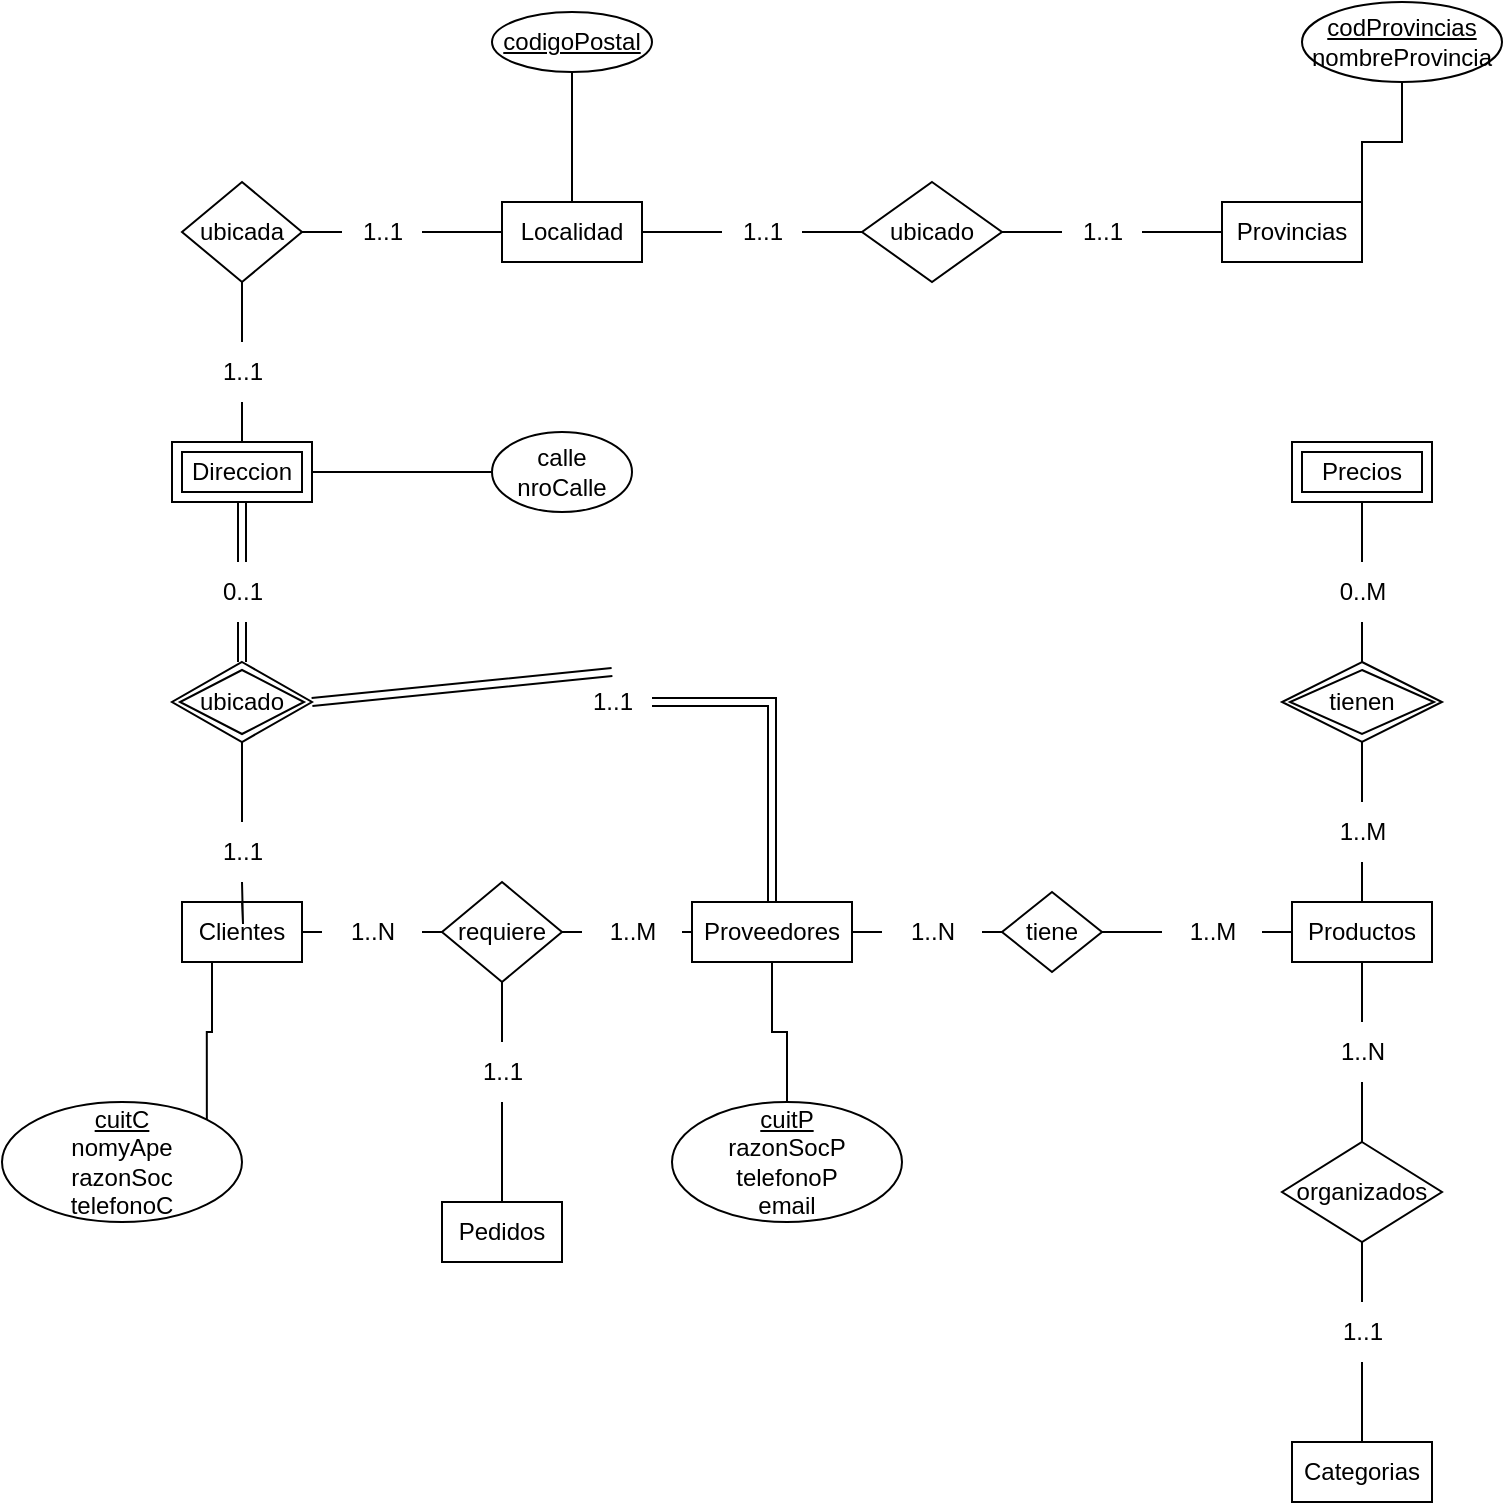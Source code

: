 <mxfile version="21.4.0" type="github">
  <diagram id="R2lEEEUBdFMjLlhIrx00" name="Page-1">
    <mxGraphModel dx="1050" dy="541" grid="1" gridSize="10" guides="1" tooltips="1" connect="1" arrows="1" fold="1" page="1" pageScale="1" pageWidth="850" pageHeight="1100" math="0" shadow="0" extFonts="Permanent Marker^https://fonts.googleapis.com/css?family=Permanent+Marker">
      <root>
        <mxCell id="0" />
        <mxCell id="1" parent="0" />
        <mxCell id="ZxSOaqw5SQPIyXr6wzhH-33" style="edgeStyle=orthogonalEdgeStyle;rounded=0;orthogonalLoop=1;jettySize=auto;html=1;exitX=1;exitY=0.5;exitDx=0;exitDy=0;entryX=0;entryY=0.5;entryDx=0;entryDy=0;endArrow=none;endFill=0;" edge="1" parent="1" source="ZxSOaqw5SQPIyXr6wzhH-56" target="ZxSOaqw5SQPIyXr6wzhH-10">
          <mxGeometry relative="1" as="geometry" />
        </mxCell>
        <mxCell id="ZxSOaqw5SQPIyXr6wzhH-85" style="edgeStyle=orthogonalEdgeStyle;rounded=0;orthogonalLoop=1;jettySize=auto;html=1;exitX=0.5;exitY=1;exitDx=0;exitDy=0;endArrow=none;endFill=0;" edge="1" parent="1" source="ZxSOaqw5SQPIyXr6wzhH-1" target="ZxSOaqw5SQPIyXr6wzhH-84">
          <mxGeometry relative="1" as="geometry" />
        </mxCell>
        <mxCell id="ZxSOaqw5SQPIyXr6wzhH-1" value="Proveedores" style="whiteSpace=wrap;html=1;align=center;" vertex="1" parent="1">
          <mxGeometry x="385" y="670" width="80" height="30" as="geometry" />
        </mxCell>
        <mxCell id="ZxSOaqw5SQPIyXr6wzhH-30" style="edgeStyle=orthogonalEdgeStyle;rounded=0;orthogonalLoop=1;jettySize=auto;html=1;exitX=1;exitY=0.5;exitDx=0;exitDy=0;entryX=0;entryY=0.5;entryDx=0;entryDy=0;endArrow=none;endFill=0;" edge="1" parent="1" source="ZxSOaqw5SQPIyXr6wzhH-52" target="ZxSOaqw5SQPIyXr6wzhH-9">
          <mxGeometry relative="1" as="geometry" />
        </mxCell>
        <mxCell id="ZxSOaqw5SQPIyXr6wzhH-79" style="edgeStyle=orthogonalEdgeStyle;rounded=0;orthogonalLoop=1;jettySize=auto;html=1;exitX=0.25;exitY=1;exitDx=0;exitDy=0;entryX=1;entryY=0;entryDx=0;entryDy=0;endArrow=none;endFill=0;" edge="1" parent="1" source="ZxSOaqw5SQPIyXr6wzhH-2" target="ZxSOaqw5SQPIyXr6wzhH-78">
          <mxGeometry relative="1" as="geometry" />
        </mxCell>
        <mxCell id="ZxSOaqw5SQPIyXr6wzhH-2" value="Clientes" style="whiteSpace=wrap;html=1;align=center;" vertex="1" parent="1">
          <mxGeometry x="130" y="670" width="60" height="30" as="geometry" />
        </mxCell>
        <mxCell id="ZxSOaqw5SQPIyXr6wzhH-37" style="edgeStyle=orthogonalEdgeStyle;rounded=0;orthogonalLoop=1;jettySize=auto;html=1;exitX=0.5;exitY=1;exitDx=0;exitDy=0;entryX=0.5;entryY=0;entryDx=0;entryDy=0;endArrow=none;endFill=0;" edge="1" parent="1" source="ZxSOaqw5SQPIyXr6wzhH-69" target="ZxSOaqw5SQPIyXr6wzhH-11">
          <mxGeometry relative="1" as="geometry" />
        </mxCell>
        <mxCell id="ZxSOaqw5SQPIyXr6wzhH-3" value="Productos" style="whiteSpace=wrap;html=1;align=center;" vertex="1" parent="1">
          <mxGeometry x="685" y="670" width="70" height="30" as="geometry" />
        </mxCell>
        <mxCell id="ZxSOaqw5SQPIyXr6wzhH-4" value="Categorias" style="whiteSpace=wrap;html=1;align=center;" vertex="1" parent="1">
          <mxGeometry x="685" y="940" width="70" height="30" as="geometry" />
        </mxCell>
        <mxCell id="ZxSOaqw5SQPIyXr6wzhH-5" value="Pedidos" style="whiteSpace=wrap;html=1;align=center;" vertex="1" parent="1">
          <mxGeometry x="260" y="820" width="60" height="30" as="geometry" />
        </mxCell>
        <mxCell id="ZxSOaqw5SQPIyXr6wzhH-6" value="Precios" style="shape=ext;margin=3;double=1;whiteSpace=wrap;html=1;align=center;" vertex="1" parent="1">
          <mxGeometry x="685" y="440" width="70" height="30" as="geometry" />
        </mxCell>
        <mxCell id="ZxSOaqw5SQPIyXr6wzhH-75" style="edgeStyle=orthogonalEdgeStyle;rounded=0;orthogonalLoop=1;jettySize=auto;html=1;exitX=0.5;exitY=0;exitDx=0;exitDy=0;entryX=0.5;entryY=1;entryDx=0;entryDy=0;endArrow=none;endFill=0;" edge="1" parent="1" source="ZxSOaqw5SQPIyXr6wzhH-7" target="ZxSOaqw5SQPIyXr6wzhH-74">
          <mxGeometry relative="1" as="geometry" />
        </mxCell>
        <mxCell id="ZxSOaqw5SQPIyXr6wzhH-7" value="Localidad" style="whiteSpace=wrap;html=1;align=center;" vertex="1" parent="1">
          <mxGeometry x="290" y="320" width="70" height="30" as="geometry" />
        </mxCell>
        <mxCell id="ZxSOaqw5SQPIyXr6wzhH-18" style="edgeStyle=orthogonalEdgeStyle;rounded=0;orthogonalLoop=1;jettySize=auto;html=1;exitX=0;exitY=0.5;exitDx=0;exitDy=0;entryX=1;entryY=0.5;entryDx=0;entryDy=0;endArrow=none;endFill=0;" edge="1" parent="1" source="ZxSOaqw5SQPIyXr6wzhH-50" target="ZxSOaqw5SQPIyXr6wzhH-16">
          <mxGeometry relative="1" as="geometry" />
        </mxCell>
        <mxCell id="ZxSOaqw5SQPIyXr6wzhH-8" value="Provincias" style="whiteSpace=wrap;html=1;align=center;" vertex="1" parent="1">
          <mxGeometry x="650" y="320" width="70" height="30" as="geometry" />
        </mxCell>
        <mxCell id="ZxSOaqw5SQPIyXr6wzhH-31" style="edgeStyle=orthogonalEdgeStyle;rounded=0;orthogonalLoop=1;jettySize=auto;html=1;exitX=1;exitY=0.5;exitDx=0;exitDy=0;entryX=0;entryY=0.5;entryDx=0;entryDy=0;endArrow=none;endFill=0;" edge="1" parent="1" source="ZxSOaqw5SQPIyXr6wzhH-54" target="ZxSOaqw5SQPIyXr6wzhH-1">
          <mxGeometry relative="1" as="geometry" />
        </mxCell>
        <mxCell id="ZxSOaqw5SQPIyXr6wzhH-39" style="edgeStyle=orthogonalEdgeStyle;rounded=0;orthogonalLoop=1;jettySize=auto;html=1;exitX=0.5;exitY=1;exitDx=0;exitDy=0;endArrow=none;endFill=0;" edge="1" parent="1" source="ZxSOaqw5SQPIyXr6wzhH-60" target="ZxSOaqw5SQPIyXr6wzhH-5">
          <mxGeometry relative="1" as="geometry" />
        </mxCell>
        <mxCell id="ZxSOaqw5SQPIyXr6wzhH-9" value="requiere" style="shape=rhombus;perimeter=rhombusPerimeter;whiteSpace=wrap;html=1;align=center;" vertex="1" parent="1">
          <mxGeometry x="260" y="660" width="60" height="50" as="geometry" />
        </mxCell>
        <mxCell id="ZxSOaqw5SQPIyXr6wzhH-34" style="edgeStyle=orthogonalEdgeStyle;rounded=0;orthogonalLoop=1;jettySize=auto;html=1;exitX=1;exitY=0.5;exitDx=0;exitDy=0;entryX=0;entryY=0.5;entryDx=0;entryDy=0;endArrow=none;endFill=0;" edge="1" parent="1" source="ZxSOaqw5SQPIyXr6wzhH-58" target="ZxSOaqw5SQPIyXr6wzhH-3">
          <mxGeometry relative="1" as="geometry" />
        </mxCell>
        <mxCell id="ZxSOaqw5SQPIyXr6wzhH-10" value="tiene" style="shape=rhombus;perimeter=rhombusPerimeter;whiteSpace=wrap;html=1;align=center;" vertex="1" parent="1">
          <mxGeometry x="540" y="665" width="50" height="40" as="geometry" />
        </mxCell>
        <mxCell id="ZxSOaqw5SQPIyXr6wzhH-38" style="edgeStyle=orthogonalEdgeStyle;rounded=0;orthogonalLoop=1;jettySize=auto;html=1;exitX=0.5;exitY=1;exitDx=0;exitDy=0;entryX=0.5;entryY=0;entryDx=0;entryDy=0;endArrow=none;endFill=0;" edge="1" parent="1" source="ZxSOaqw5SQPIyXr6wzhH-67" target="ZxSOaqw5SQPIyXr6wzhH-4">
          <mxGeometry relative="1" as="geometry" />
        </mxCell>
        <mxCell id="ZxSOaqw5SQPIyXr6wzhH-11" value="organizados" style="shape=rhombus;perimeter=rhombusPerimeter;whiteSpace=wrap;html=1;align=center;" vertex="1" parent="1">
          <mxGeometry x="680" y="790" width="80" height="50" as="geometry" />
        </mxCell>
        <mxCell id="ZxSOaqw5SQPIyXr6wzhH-77" style="edgeStyle=orthogonalEdgeStyle;rounded=0;orthogonalLoop=1;jettySize=auto;html=1;exitX=1;exitY=0.5;exitDx=0;exitDy=0;entryX=0;entryY=0.5;entryDx=0;entryDy=0;endArrow=none;endFill=0;" edge="1" parent="1" source="ZxSOaqw5SQPIyXr6wzhH-13" target="ZxSOaqw5SQPIyXr6wzhH-76">
          <mxGeometry relative="1" as="geometry" />
        </mxCell>
        <mxCell id="ZxSOaqw5SQPIyXr6wzhH-13" value="Direccion" style="shape=ext;margin=3;double=1;whiteSpace=wrap;html=1;align=center;" vertex="1" parent="1">
          <mxGeometry x="125" y="440" width="70" height="30" as="geometry" />
        </mxCell>
        <mxCell id="ZxSOaqw5SQPIyXr6wzhH-29" style="edgeStyle=orthogonalEdgeStyle;rounded=0;orthogonalLoop=1;jettySize=auto;html=1;exitX=0.5;exitY=1;exitDx=0;exitDy=0;endArrow=none;endFill=0;" edge="1" parent="1" target="ZxSOaqw5SQPIyXr6wzhH-2">
          <mxGeometry relative="1" as="geometry">
            <mxPoint x="160" y="660" as="sourcePoint" />
          </mxGeometry>
        </mxCell>
        <mxCell id="ZxSOaqw5SQPIyXr6wzhH-14" value="ubicado" style="shape=rhombus;double=1;perimeter=rhombusPerimeter;whiteSpace=wrap;html=1;align=center;" vertex="1" parent="1">
          <mxGeometry x="125" y="550" width="70" height="40" as="geometry" />
        </mxCell>
        <mxCell id="ZxSOaqw5SQPIyXr6wzhH-22" style="edgeStyle=orthogonalEdgeStyle;rounded=0;orthogonalLoop=1;jettySize=auto;html=1;exitX=1;exitY=0.5;exitDx=0;exitDy=0;entryX=0;entryY=0.5;entryDx=0;entryDy=0;endArrow=none;endFill=0;" edge="1" parent="1" source="ZxSOaqw5SQPIyXr6wzhH-46" target="ZxSOaqw5SQPIyXr6wzhH-7">
          <mxGeometry relative="1" as="geometry" />
        </mxCell>
        <mxCell id="ZxSOaqw5SQPIyXr6wzhH-23" style="edgeStyle=orthogonalEdgeStyle;rounded=0;orthogonalLoop=1;jettySize=auto;html=1;exitX=0.5;exitY=1;exitDx=0;exitDy=0;entryX=0.5;entryY=0;entryDx=0;entryDy=0;endArrow=none;endFill=0;" edge="1" parent="1" source="ZxSOaqw5SQPIyXr6wzhH-44" target="ZxSOaqw5SQPIyXr6wzhH-13">
          <mxGeometry relative="1" as="geometry" />
        </mxCell>
        <mxCell id="ZxSOaqw5SQPIyXr6wzhH-15" value="ubicada" style="shape=rhombus;perimeter=rhombusPerimeter;whiteSpace=wrap;html=1;align=center;" vertex="1" parent="1">
          <mxGeometry x="130" y="310" width="60" height="50" as="geometry" />
        </mxCell>
        <mxCell id="ZxSOaqw5SQPIyXr6wzhH-19" style="edgeStyle=orthogonalEdgeStyle;rounded=0;orthogonalLoop=1;jettySize=auto;html=1;exitX=0;exitY=0.5;exitDx=0;exitDy=0;entryX=1;entryY=0.5;entryDx=0;entryDy=0;endArrow=none;endFill=0;" edge="1" parent="1" source="ZxSOaqw5SQPIyXr6wzhH-48" target="ZxSOaqw5SQPIyXr6wzhH-7">
          <mxGeometry relative="1" as="geometry" />
        </mxCell>
        <mxCell id="ZxSOaqw5SQPIyXr6wzhH-16" value="ubicado" style="shape=rhombus;perimeter=rhombusPerimeter;whiteSpace=wrap;html=1;align=center;" vertex="1" parent="1">
          <mxGeometry x="470" y="310" width="70" height="50" as="geometry" />
        </mxCell>
        <mxCell id="ZxSOaqw5SQPIyXr6wzhH-35" style="edgeStyle=orthogonalEdgeStyle;rounded=0;orthogonalLoop=1;jettySize=auto;html=1;exitX=0.5;exitY=0;exitDx=0;exitDy=0;entryX=0.5;entryY=1;entryDx=0;entryDy=0;endArrow=none;endFill=0;" edge="1" parent="1" source="ZxSOaqw5SQPIyXr6wzhH-63" target="ZxSOaqw5SQPIyXr6wzhH-6">
          <mxGeometry relative="1" as="geometry" />
        </mxCell>
        <mxCell id="ZxSOaqw5SQPIyXr6wzhH-36" style="edgeStyle=orthogonalEdgeStyle;rounded=0;orthogonalLoop=1;jettySize=auto;html=1;exitX=0.5;exitY=1;exitDx=0;exitDy=0;entryX=0.5;entryY=0;entryDx=0;entryDy=0;endArrow=none;endFill=0;" edge="1" parent="1" source="ZxSOaqw5SQPIyXr6wzhH-65" target="ZxSOaqw5SQPIyXr6wzhH-3">
          <mxGeometry relative="1" as="geometry" />
        </mxCell>
        <mxCell id="ZxSOaqw5SQPIyXr6wzhH-24" value="tienen" style="shape=rhombus;double=1;perimeter=rhombusPerimeter;whiteSpace=wrap;html=1;align=center;" vertex="1" parent="1">
          <mxGeometry x="680" y="550" width="80" height="40" as="geometry" />
        </mxCell>
        <mxCell id="ZxSOaqw5SQPIyXr6wzhH-25" value="" style="shape=link;html=1;rounded=0;exitX=0.5;exitY=1;exitDx=0;exitDy=0;entryX=0.5;entryY=0;entryDx=0;entryDy=0;" edge="1" parent="1" source="ZxSOaqw5SQPIyXr6wzhH-42" target="ZxSOaqw5SQPIyXr6wzhH-14">
          <mxGeometry relative="1" as="geometry">
            <mxPoint x="340" y="540" as="sourcePoint" />
            <mxPoint x="500" y="540" as="targetPoint" />
          </mxGeometry>
        </mxCell>
        <mxCell id="ZxSOaqw5SQPIyXr6wzhH-41" value="" style="edgeStyle=orthogonalEdgeStyle;rounded=0;orthogonalLoop=1;jettySize=auto;html=1;exitX=0.5;exitY=1;exitDx=0;exitDy=0;endArrow=none;endFill=0;" edge="1" parent="1" source="ZxSOaqw5SQPIyXr6wzhH-14">
          <mxGeometry relative="1" as="geometry">
            <mxPoint x="160" y="590" as="sourcePoint" />
            <mxPoint x="160" y="630" as="targetPoint" />
          </mxGeometry>
        </mxCell>
        <mxCell id="ZxSOaqw5SQPIyXr6wzhH-43" value="" style="shape=link;html=1;rounded=0;exitX=0.5;exitY=1;exitDx=0;exitDy=0;entryX=0.5;entryY=0;entryDx=0;entryDy=0;" edge="1" parent="1" source="ZxSOaqw5SQPIyXr6wzhH-13" target="ZxSOaqw5SQPIyXr6wzhH-42">
          <mxGeometry relative="1" as="geometry">
            <mxPoint x="160" y="470" as="sourcePoint" />
            <mxPoint x="160" y="550" as="targetPoint" />
          </mxGeometry>
        </mxCell>
        <mxCell id="ZxSOaqw5SQPIyXr6wzhH-42" value="0..1" style="text;html=1;align=center;verticalAlign=middle;resizable=0;points=[];autosize=1;strokeColor=none;fillColor=none;" vertex="1" parent="1">
          <mxGeometry x="140" y="500" width="40" height="30" as="geometry" />
        </mxCell>
        <mxCell id="ZxSOaqw5SQPIyXr6wzhH-45" value="" style="edgeStyle=orthogonalEdgeStyle;rounded=0;orthogonalLoop=1;jettySize=auto;html=1;exitX=0.5;exitY=1;exitDx=0;exitDy=0;entryX=0.5;entryY=0;entryDx=0;entryDy=0;endArrow=none;endFill=0;" edge="1" parent="1" source="ZxSOaqw5SQPIyXr6wzhH-15" target="ZxSOaqw5SQPIyXr6wzhH-44">
          <mxGeometry relative="1" as="geometry">
            <mxPoint x="160" y="360" as="sourcePoint" />
            <mxPoint x="160" y="440" as="targetPoint" />
          </mxGeometry>
        </mxCell>
        <mxCell id="ZxSOaqw5SQPIyXr6wzhH-44" value="1..1" style="text;html=1;align=center;verticalAlign=middle;resizable=0;points=[];autosize=1;strokeColor=none;fillColor=none;" vertex="1" parent="1">
          <mxGeometry x="140" y="390" width="40" height="30" as="geometry" />
        </mxCell>
        <mxCell id="ZxSOaqw5SQPIyXr6wzhH-47" value="" style="edgeStyle=orthogonalEdgeStyle;rounded=0;orthogonalLoop=1;jettySize=auto;html=1;exitX=1;exitY=0.5;exitDx=0;exitDy=0;entryX=0;entryY=0.5;entryDx=0;entryDy=0;endArrow=none;endFill=0;" edge="1" parent="1" source="ZxSOaqw5SQPIyXr6wzhH-15" target="ZxSOaqw5SQPIyXr6wzhH-46">
          <mxGeometry relative="1" as="geometry">
            <mxPoint x="190" y="335" as="sourcePoint" />
            <mxPoint x="290" y="335" as="targetPoint" />
          </mxGeometry>
        </mxCell>
        <mxCell id="ZxSOaqw5SQPIyXr6wzhH-46" value="1..1" style="text;html=1;align=center;verticalAlign=middle;resizable=0;points=[];autosize=1;strokeColor=none;fillColor=none;" vertex="1" parent="1">
          <mxGeometry x="210" y="320" width="40" height="30" as="geometry" />
        </mxCell>
        <mxCell id="ZxSOaqw5SQPIyXr6wzhH-49" value="" style="edgeStyle=orthogonalEdgeStyle;rounded=0;orthogonalLoop=1;jettySize=auto;html=1;exitX=0;exitY=0.5;exitDx=0;exitDy=0;entryX=1;entryY=0.5;entryDx=0;entryDy=0;endArrow=none;endFill=0;" edge="1" parent="1" source="ZxSOaqw5SQPIyXr6wzhH-16" target="ZxSOaqw5SQPIyXr6wzhH-48">
          <mxGeometry relative="1" as="geometry">
            <mxPoint x="470" y="335" as="sourcePoint" />
            <mxPoint x="360" y="335" as="targetPoint" />
          </mxGeometry>
        </mxCell>
        <mxCell id="ZxSOaqw5SQPIyXr6wzhH-48" value="1..1" style="text;html=1;align=center;verticalAlign=middle;resizable=0;points=[];autosize=1;strokeColor=none;fillColor=none;" vertex="1" parent="1">
          <mxGeometry x="400" y="320" width="40" height="30" as="geometry" />
        </mxCell>
        <mxCell id="ZxSOaqw5SQPIyXr6wzhH-51" value="" style="edgeStyle=orthogonalEdgeStyle;rounded=0;orthogonalLoop=1;jettySize=auto;html=1;exitX=0;exitY=0.5;exitDx=0;exitDy=0;entryX=1;entryY=0.5;entryDx=0;entryDy=0;endArrow=none;endFill=0;" edge="1" parent="1" source="ZxSOaqw5SQPIyXr6wzhH-8" target="ZxSOaqw5SQPIyXr6wzhH-50">
          <mxGeometry relative="1" as="geometry">
            <mxPoint x="650" y="335" as="sourcePoint" />
            <mxPoint x="540" y="335" as="targetPoint" />
          </mxGeometry>
        </mxCell>
        <mxCell id="ZxSOaqw5SQPIyXr6wzhH-50" value="1..1" style="text;html=1;align=center;verticalAlign=middle;resizable=0;points=[];autosize=1;strokeColor=none;fillColor=none;" vertex="1" parent="1">
          <mxGeometry x="570" y="320" width="40" height="30" as="geometry" />
        </mxCell>
        <mxCell id="ZxSOaqw5SQPIyXr6wzhH-53" value="" style="edgeStyle=orthogonalEdgeStyle;rounded=0;orthogonalLoop=1;jettySize=auto;html=1;exitX=1;exitY=0.5;exitDx=0;exitDy=0;entryX=0;entryY=0.5;entryDx=0;entryDy=0;endArrow=none;endFill=0;" edge="1" parent="1" source="ZxSOaqw5SQPIyXr6wzhH-2" target="ZxSOaqw5SQPIyXr6wzhH-52">
          <mxGeometry relative="1" as="geometry">
            <mxPoint x="190" y="685" as="sourcePoint" />
            <mxPoint x="260" y="685" as="targetPoint" />
          </mxGeometry>
        </mxCell>
        <mxCell id="ZxSOaqw5SQPIyXr6wzhH-52" value="1..N" style="text;html=1;align=center;verticalAlign=middle;resizable=0;points=[];autosize=1;strokeColor=none;fillColor=none;" vertex="1" parent="1">
          <mxGeometry x="200" y="670" width="50" height="30" as="geometry" />
        </mxCell>
        <mxCell id="ZxSOaqw5SQPIyXr6wzhH-55" value="" style="edgeStyle=orthogonalEdgeStyle;rounded=0;orthogonalLoop=1;jettySize=auto;html=1;exitX=1;exitY=0.5;exitDx=0;exitDy=0;entryX=0;entryY=0.5;entryDx=0;entryDy=0;endArrow=none;endFill=0;" edge="1" parent="1" source="ZxSOaqw5SQPIyXr6wzhH-9" target="ZxSOaqw5SQPIyXr6wzhH-54">
          <mxGeometry relative="1" as="geometry">
            <mxPoint x="320" y="685" as="sourcePoint" />
            <mxPoint x="385" y="685" as="targetPoint" />
          </mxGeometry>
        </mxCell>
        <mxCell id="ZxSOaqw5SQPIyXr6wzhH-54" value="1..M" style="text;html=1;align=center;verticalAlign=middle;resizable=0;points=[];autosize=1;strokeColor=none;fillColor=none;" vertex="1" parent="1">
          <mxGeometry x="330" y="670" width="50" height="30" as="geometry" />
        </mxCell>
        <mxCell id="ZxSOaqw5SQPIyXr6wzhH-57" value="" style="edgeStyle=orthogonalEdgeStyle;rounded=0;orthogonalLoop=1;jettySize=auto;html=1;exitX=1;exitY=0.5;exitDx=0;exitDy=0;entryX=0;entryY=0.5;entryDx=0;entryDy=0;endArrow=none;endFill=0;" edge="1" parent="1" source="ZxSOaqw5SQPIyXr6wzhH-1" target="ZxSOaqw5SQPIyXr6wzhH-56">
          <mxGeometry relative="1" as="geometry">
            <mxPoint x="465" y="685" as="sourcePoint" />
            <mxPoint x="540" y="685" as="targetPoint" />
          </mxGeometry>
        </mxCell>
        <mxCell id="ZxSOaqw5SQPIyXr6wzhH-56" value="1..N" style="text;html=1;align=center;verticalAlign=middle;resizable=0;points=[];autosize=1;strokeColor=none;fillColor=none;" vertex="1" parent="1">
          <mxGeometry x="480" y="670" width="50" height="30" as="geometry" />
        </mxCell>
        <mxCell id="ZxSOaqw5SQPIyXr6wzhH-59" value="" style="edgeStyle=orthogonalEdgeStyle;rounded=0;orthogonalLoop=1;jettySize=auto;html=1;exitX=1;exitY=0.5;exitDx=0;exitDy=0;entryX=0;entryY=0.5;entryDx=0;entryDy=0;endArrow=none;endFill=0;" edge="1" parent="1" source="ZxSOaqw5SQPIyXr6wzhH-10" target="ZxSOaqw5SQPIyXr6wzhH-58">
          <mxGeometry relative="1" as="geometry">
            <mxPoint x="590" y="685" as="sourcePoint" />
            <mxPoint x="685" y="685" as="targetPoint" />
          </mxGeometry>
        </mxCell>
        <mxCell id="ZxSOaqw5SQPIyXr6wzhH-58" value="1..M" style="text;html=1;align=center;verticalAlign=middle;resizable=0;points=[];autosize=1;strokeColor=none;fillColor=none;" vertex="1" parent="1">
          <mxGeometry x="620" y="670" width="50" height="30" as="geometry" />
        </mxCell>
        <mxCell id="ZxSOaqw5SQPIyXr6wzhH-61" value="" style="edgeStyle=orthogonalEdgeStyle;rounded=0;orthogonalLoop=1;jettySize=auto;html=1;exitX=0.5;exitY=1;exitDx=0;exitDy=0;endArrow=none;endFill=0;" edge="1" parent="1" source="ZxSOaqw5SQPIyXr6wzhH-9" target="ZxSOaqw5SQPIyXr6wzhH-60">
          <mxGeometry relative="1" as="geometry">
            <mxPoint x="290" y="710" as="sourcePoint" />
            <mxPoint x="290" y="820" as="targetPoint" />
          </mxGeometry>
        </mxCell>
        <mxCell id="ZxSOaqw5SQPIyXr6wzhH-60" value="1..1" style="text;html=1;align=center;verticalAlign=middle;resizable=0;points=[];autosize=1;strokeColor=none;fillColor=none;" vertex="1" parent="1">
          <mxGeometry x="270" y="740" width="40" height="30" as="geometry" />
        </mxCell>
        <mxCell id="ZxSOaqw5SQPIyXr6wzhH-62" value="1..1" style="text;html=1;align=center;verticalAlign=middle;resizable=0;points=[];autosize=1;strokeColor=none;fillColor=none;" vertex="1" parent="1">
          <mxGeometry x="140" y="630" width="40" height="30" as="geometry" />
        </mxCell>
        <mxCell id="ZxSOaqw5SQPIyXr6wzhH-64" value="" style="edgeStyle=orthogonalEdgeStyle;rounded=0;orthogonalLoop=1;jettySize=auto;html=1;exitX=0.5;exitY=0;exitDx=0;exitDy=0;entryX=0.5;entryY=1;entryDx=0;entryDy=0;endArrow=none;endFill=0;" edge="1" parent="1" source="ZxSOaqw5SQPIyXr6wzhH-24" target="ZxSOaqw5SQPIyXr6wzhH-63">
          <mxGeometry relative="1" as="geometry">
            <mxPoint x="720" y="550" as="sourcePoint" />
            <mxPoint x="720" y="470" as="targetPoint" />
          </mxGeometry>
        </mxCell>
        <mxCell id="ZxSOaqw5SQPIyXr6wzhH-63" value="0..M" style="text;html=1;align=center;verticalAlign=middle;resizable=0;points=[];autosize=1;strokeColor=none;fillColor=none;" vertex="1" parent="1">
          <mxGeometry x="695" y="500" width="50" height="30" as="geometry" />
        </mxCell>
        <mxCell id="ZxSOaqw5SQPIyXr6wzhH-66" value="" style="edgeStyle=orthogonalEdgeStyle;rounded=0;orthogonalLoop=1;jettySize=auto;html=1;exitX=0.5;exitY=1;exitDx=0;exitDy=0;entryX=0.5;entryY=0;entryDx=0;entryDy=0;endArrow=none;endFill=0;" edge="1" parent="1" source="ZxSOaqw5SQPIyXr6wzhH-24" target="ZxSOaqw5SQPIyXr6wzhH-65">
          <mxGeometry relative="1" as="geometry">
            <mxPoint x="720" y="590" as="sourcePoint" />
            <mxPoint x="720" y="670" as="targetPoint" />
          </mxGeometry>
        </mxCell>
        <mxCell id="ZxSOaqw5SQPIyXr6wzhH-65" value="1..M" style="text;html=1;align=center;verticalAlign=middle;resizable=0;points=[];autosize=1;strokeColor=none;fillColor=none;" vertex="1" parent="1">
          <mxGeometry x="695" y="620" width="50" height="30" as="geometry" />
        </mxCell>
        <mxCell id="ZxSOaqw5SQPIyXr6wzhH-68" value="" style="edgeStyle=orthogonalEdgeStyle;rounded=0;orthogonalLoop=1;jettySize=auto;html=1;exitX=0.5;exitY=1;exitDx=0;exitDy=0;entryX=0.5;entryY=0;entryDx=0;entryDy=0;endArrow=none;endFill=0;" edge="1" parent="1" source="ZxSOaqw5SQPIyXr6wzhH-11" target="ZxSOaqw5SQPIyXr6wzhH-67">
          <mxGeometry relative="1" as="geometry">
            <mxPoint x="720" y="840" as="sourcePoint" />
            <mxPoint x="720" y="940" as="targetPoint" />
          </mxGeometry>
        </mxCell>
        <mxCell id="ZxSOaqw5SQPIyXr6wzhH-67" value="1..1" style="text;html=1;align=center;verticalAlign=middle;resizable=0;points=[];autosize=1;strokeColor=none;fillColor=none;" vertex="1" parent="1">
          <mxGeometry x="700" y="870" width="40" height="30" as="geometry" />
        </mxCell>
        <mxCell id="ZxSOaqw5SQPIyXr6wzhH-70" value="" style="edgeStyle=orthogonalEdgeStyle;rounded=0;orthogonalLoop=1;jettySize=auto;html=1;exitX=0.5;exitY=1;exitDx=0;exitDy=0;entryX=0.5;entryY=0;entryDx=0;entryDy=0;endArrow=none;endFill=0;" edge="1" parent="1" source="ZxSOaqw5SQPIyXr6wzhH-3" target="ZxSOaqw5SQPIyXr6wzhH-69">
          <mxGeometry relative="1" as="geometry">
            <mxPoint x="720" y="700" as="sourcePoint" />
            <mxPoint x="720" y="790" as="targetPoint" />
          </mxGeometry>
        </mxCell>
        <mxCell id="ZxSOaqw5SQPIyXr6wzhH-69" value="1..N" style="text;html=1;align=center;verticalAlign=middle;resizable=0;points=[];autosize=1;strokeColor=none;fillColor=none;" vertex="1" parent="1">
          <mxGeometry x="695" y="730" width="50" height="30" as="geometry" />
        </mxCell>
        <mxCell id="ZxSOaqw5SQPIyXr6wzhH-73" style="edgeStyle=orthogonalEdgeStyle;rounded=0;orthogonalLoop=1;jettySize=auto;html=1;exitX=0.5;exitY=1;exitDx=0;exitDy=0;entryX=1;entryY=0;entryDx=0;entryDy=0;endArrow=none;endFill=0;" edge="1" parent="1" source="ZxSOaqw5SQPIyXr6wzhH-72" target="ZxSOaqw5SQPIyXr6wzhH-8">
          <mxGeometry relative="1" as="geometry" />
        </mxCell>
        <mxCell id="ZxSOaqw5SQPIyXr6wzhH-72" value="&lt;u&gt;codProvincias&lt;/u&gt;&lt;br&gt;nombreProvincia" style="ellipse;whiteSpace=wrap;html=1;align=center;" vertex="1" parent="1">
          <mxGeometry x="690" y="220" width="100" height="40" as="geometry" />
        </mxCell>
        <mxCell id="ZxSOaqw5SQPIyXr6wzhH-74" value="&lt;u&gt;codigoPostal&lt;br&gt;&lt;/u&gt;" style="ellipse;whiteSpace=wrap;html=1;align=center;" vertex="1" parent="1">
          <mxGeometry x="285" y="225" width="80" height="30" as="geometry" />
        </mxCell>
        <mxCell id="ZxSOaqw5SQPIyXr6wzhH-76" value="calle&lt;br&gt;nroCalle" style="ellipse;whiteSpace=wrap;html=1;align=center;" vertex="1" parent="1">
          <mxGeometry x="285" y="435" width="70" height="40" as="geometry" />
        </mxCell>
        <mxCell id="ZxSOaqw5SQPIyXr6wzhH-78" value="&lt;u&gt;cuitC&lt;/u&gt;&lt;br&gt;nomyApe&lt;br&gt;razonSoc&lt;br&gt;telefonoC" style="ellipse;whiteSpace=wrap;html=1;align=center;" vertex="1" parent="1">
          <mxGeometry x="40" y="770" width="120" height="60" as="geometry" />
        </mxCell>
        <mxCell id="ZxSOaqw5SQPIyXr6wzhH-80" value="" style="shape=link;html=1;rounded=0;entryX=0.5;entryY=0;entryDx=0;entryDy=0;exitX=1;exitY=0.5;exitDx=0;exitDy=0;" edge="1" parent="1" source="ZxSOaqw5SQPIyXr6wzhH-82" target="ZxSOaqw5SQPIyXr6wzhH-1">
          <mxGeometry relative="1" as="geometry">
            <mxPoint x="340" y="510" as="sourcePoint" />
            <mxPoint x="500" y="510" as="targetPoint" />
            <Array as="points">
              <mxPoint x="425" y="570" />
            </Array>
          </mxGeometry>
        </mxCell>
        <mxCell id="ZxSOaqw5SQPIyXr6wzhH-83" value="" style="shape=link;html=1;rounded=0;entryX=0.5;entryY=0;entryDx=0;entryDy=0;exitX=1;exitY=0.5;exitDx=0;exitDy=0;" edge="1" parent="1" source="ZxSOaqw5SQPIyXr6wzhH-14" target="ZxSOaqw5SQPIyXr6wzhH-82">
          <mxGeometry relative="1" as="geometry">
            <mxPoint x="195" y="570" as="sourcePoint" />
            <mxPoint x="425" y="670" as="targetPoint" />
            <Array as="points" />
          </mxGeometry>
        </mxCell>
        <mxCell id="ZxSOaqw5SQPIyXr6wzhH-82" value="1..1" style="text;html=1;align=center;verticalAlign=middle;resizable=0;points=[];autosize=1;strokeColor=none;fillColor=none;" vertex="1" parent="1">
          <mxGeometry x="325" y="555" width="40" height="30" as="geometry" />
        </mxCell>
        <mxCell id="ZxSOaqw5SQPIyXr6wzhH-84" value="&lt;u&gt;cuitP&lt;/u&gt;&lt;br&gt;razonSocP&lt;br&gt;telefonoP&lt;br&gt;email" style="ellipse;whiteSpace=wrap;html=1;align=center;" vertex="1" parent="1">
          <mxGeometry x="375" y="770" width="115" height="60" as="geometry" />
        </mxCell>
      </root>
    </mxGraphModel>
  </diagram>
</mxfile>
